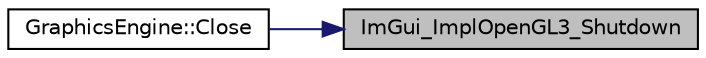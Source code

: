 digraph "ImGui_ImplOpenGL3_Shutdown"
{
 // LATEX_PDF_SIZE
  edge [fontname="Helvetica",fontsize="10",labelfontname="Helvetica",labelfontsize="10"];
  node [fontname="Helvetica",fontsize="10",shape=record];
  rankdir="RL";
  Node1 [label="ImGui_ImplOpenGL3_Shutdown",height=0.2,width=0.4,color="black", fillcolor="grey75", style="filled", fontcolor="black",tooltip=" "];
  Node1 -> Node2 [dir="back",color="midnightblue",fontsize="10",style="solid",fontname="Helvetica"];
  Node2 [label="GraphicsEngine::Close",height=0.2,width=0.4,color="black", fillcolor="white", style="filled",URL="$class_graphics_engine.html#a526dd537e18e783cc6e90b51920d26f8",tooltip=" "];
}
